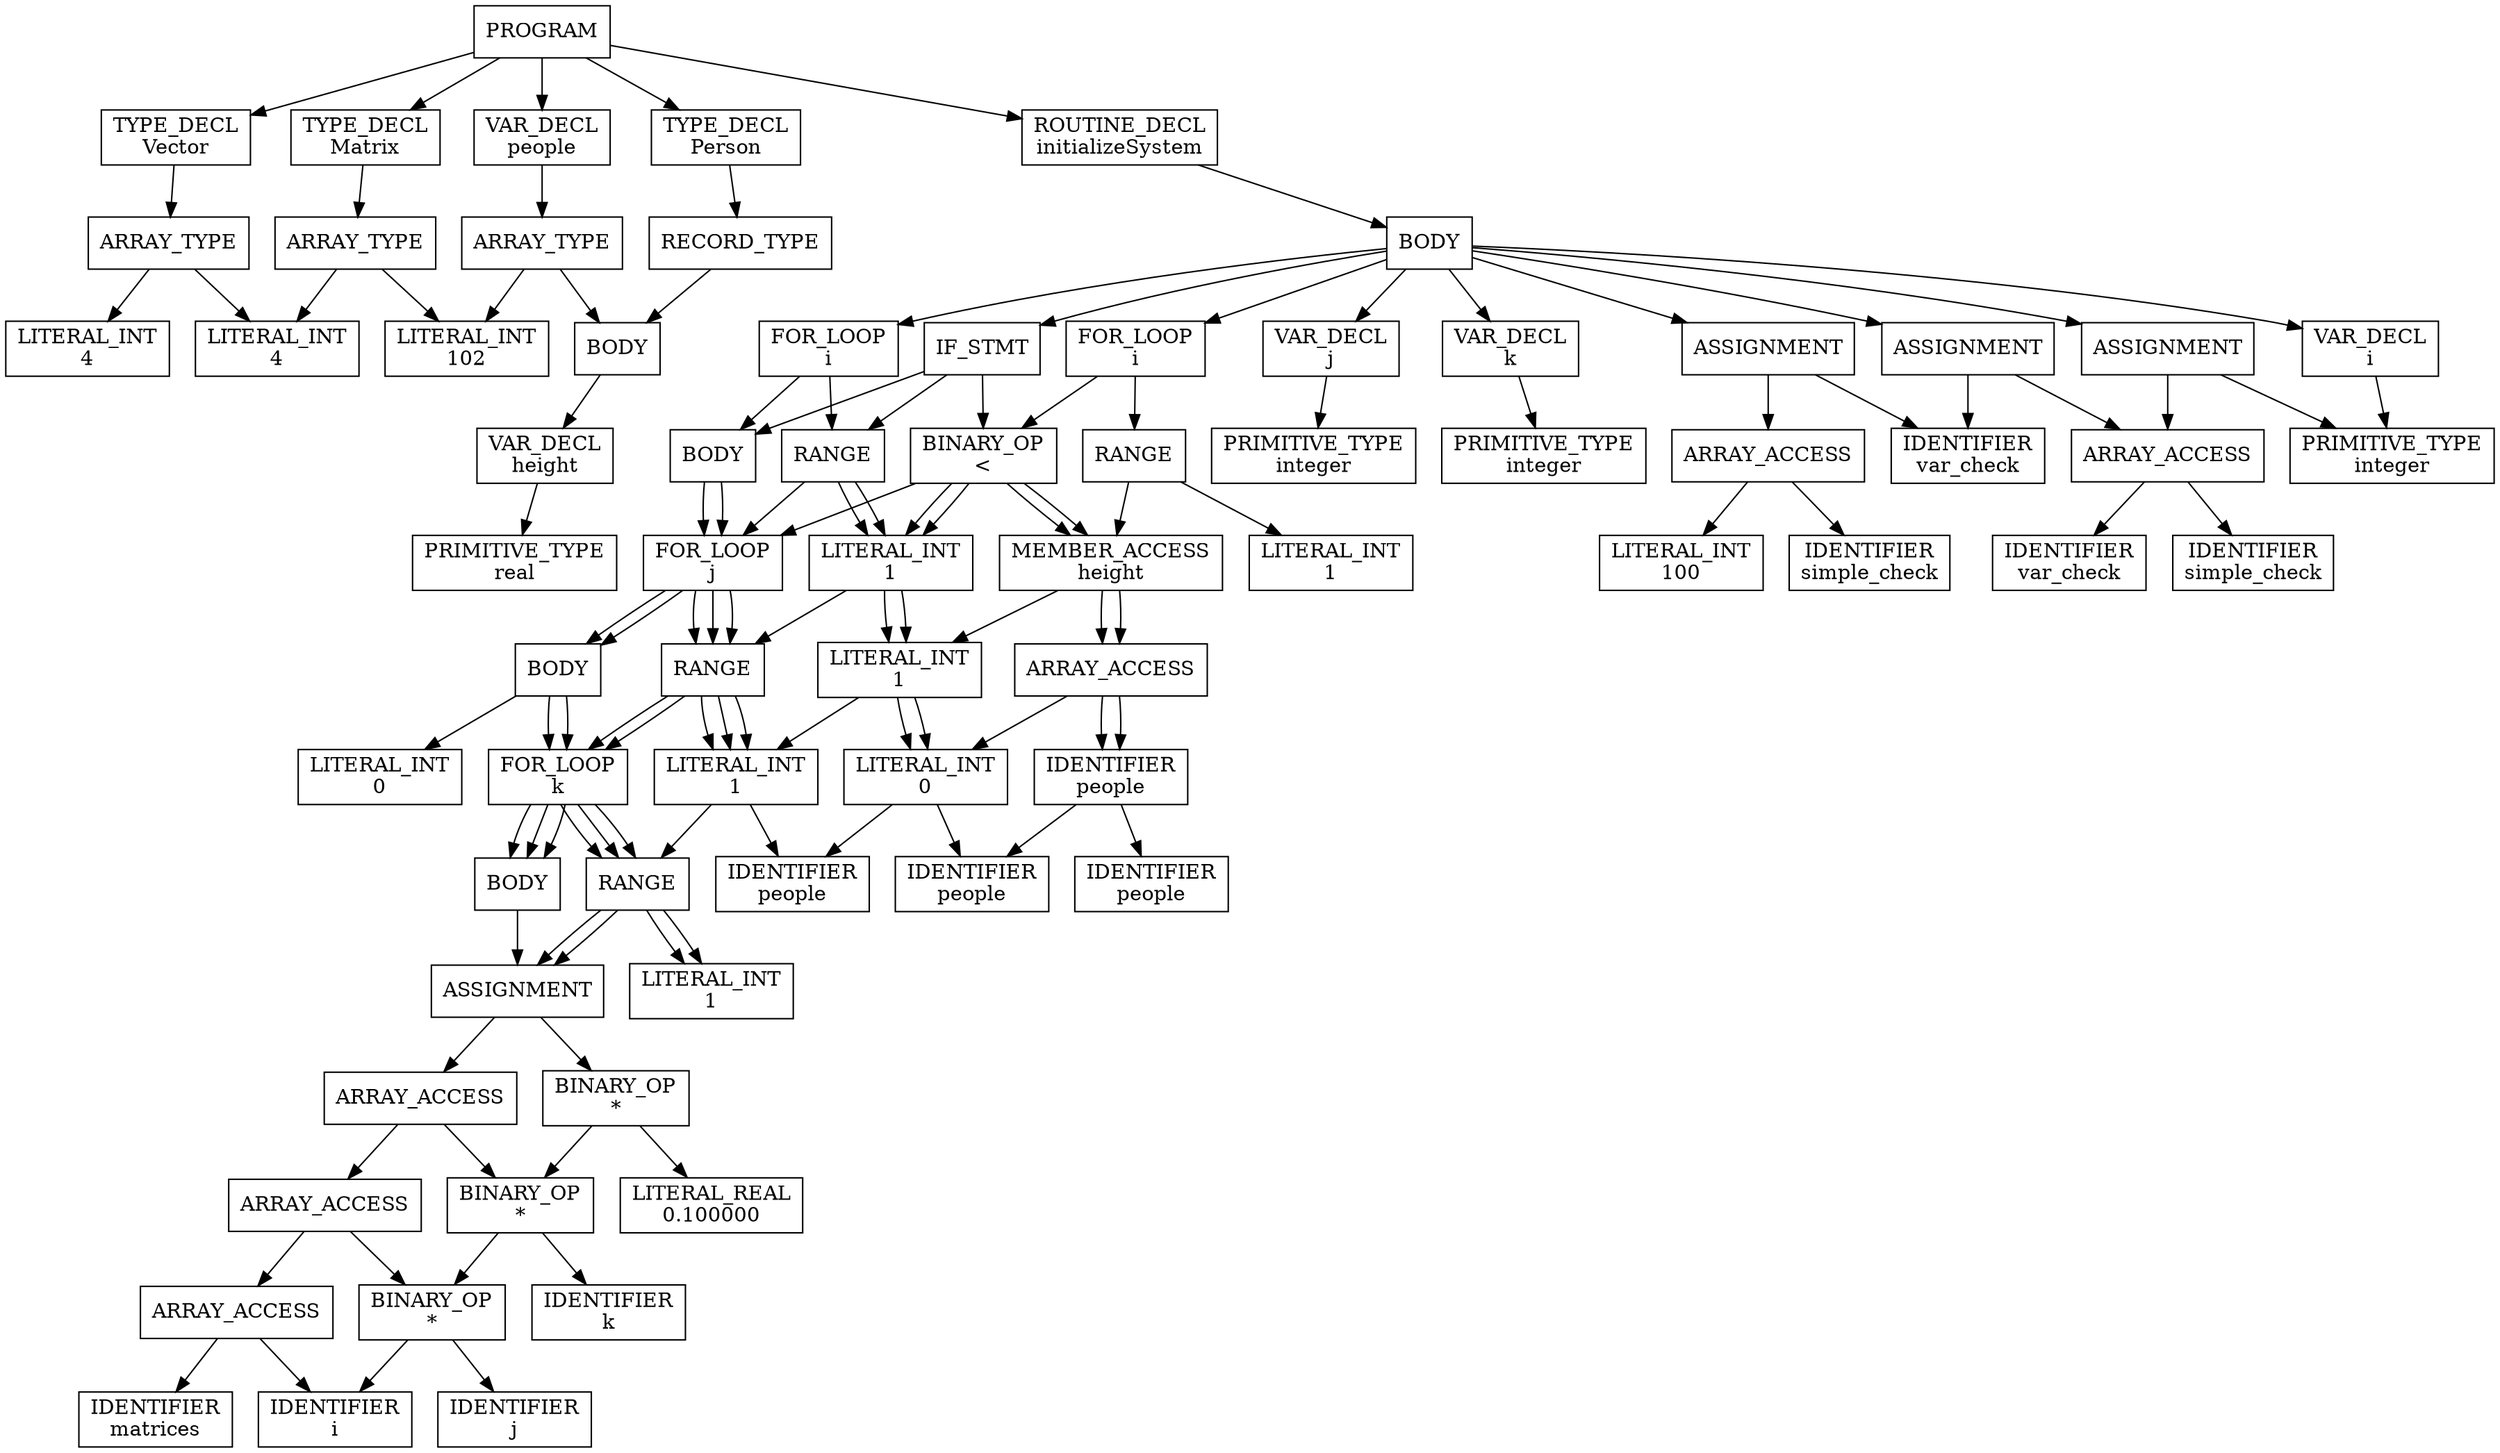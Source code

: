 digraph AST {
  node [shape=box];
  n0 [label="PROGRAM"];
  n0 -> n1;
  n1 [label="TYPE_DECL\nVector"];
  n1 -> n2;
  n2 [label="ARRAY_TYPE"];
  n2 -> n3;
  n3 [label="LITERAL_INT\n4"];
  n2 -> n1003;
  n1003 [label="PRIMITIVE_TYPE\nreal"];
  n0 -> n1001;
  n1001 [label="TYPE_DECL\nMatrix"];
  n1001 -> n1002;
  n1002 [label="ARRAY_TYPE"];
  n1002 -> n1003;
  n1003 [label="LITERAL_INT\n4"];
  n1002 -> n2003;
  n2003 [label="USER_TYPE\nVector"];
  n0 -> n2001;
  n2001 [label="VAR_DECL\npeople"];
  n2001 -> n2002;
  n2002 [label="ARRAY_TYPE"];
  n2002 -> n2003;
  n2003 [label="LITERAL_INT\n102"];
  n2002 -> n3003;
  n3003 [label="USER_TYPE\nPerson"];
  n0 -> n3001;
  n3001 [label="TYPE_DECL\nPerson"];
  n3001 -> n3002;
  n3002 [label="RECORD_TYPE"];
  n3002 -> n3003;
  n3003 [label="BODY"];
  n3003 -> n3004;
  n3004 [label="VAR_DECL\nheight"];
  n3004 -> n3005;
  n3005 [label="PRIMITIVE_TYPE\nreal"];
  n0 -> n4001;
  n4001 [label="ROUTINE_DECL\ninitializeSystem"];
  n4001 -> n4002;
  n4002 [label="BODY"];
  n4002 -> n4003;
  n4003 [label="ASSIGNMENT"];
  n4003 -> n4004;
  n4004 [label="ARRAY_ACCESS"];
  n4004 -> n4005;
  n4005 [label="IDENTIFIER\nsimple_check"];
  n4004 -> n5005;
  n5005 [label="LITERAL_INT\n100"];
  n4003 -> n5004;
  n5004 [label="LITERAL_INT\n23"];
  n4002 -> n5003;
  n5003 [label="ASSIGNMENT"];
  n5003 -> n5004;
  n5004 [label="IDENTIFIER\nvar_check"];
  n5003 -> n6004;
  n6004 [label="LITERAL_INT\n10"];
  n4002 -> n6003;
  n6003 [label="ASSIGNMENT"];
  n6003 -> n6004;
  n6004 [label="ARRAY_ACCESS"];
  n6004 -> n6005;
  n6005 [label="IDENTIFIER\nsimple_check"];
  n6004 -> n7005;
  n7005 [label="IDENTIFIER\nvar_check"];
  n6003 -> n7004;
  n7004 [label="LITERAL_INT\n234"];
  n4002 -> n7003;
  n7003 [label="VAR_DECL\ni"];
  n7003 -> n7004;
  n7004 [label="PRIMITIVE_TYPE\ninteger"];
  n4002 -> n8003;
  n8003 [label="VAR_DECL\nj"];
  n8003 -> n8004;
  n8004 [label="PRIMITIVE_TYPE\ninteger"];
  n4002 -> n9003;
  n9003 [label="VAR_DECL\nk"];
  n9003 -> n9004;
  n9004 [label="PRIMITIVE_TYPE\ninteger"];
  n4002 -> n10003;
  n10003 [label="FOR_LOOP\ni"];
  n10003 -> n10004;
  n10004 [label="RANGE"];
  n10004 -> n10005;
  n10005 [label="LITERAL_INT\n1"];
  n10004 -> n11005;
  n11005 [label="LITERAL_INT\n100"];
  n10003 -> n11004;
  n11004 [label="BODY"];
  n11004 -> n11005;
  n11005 [label="ASSIGNMENT"];
  n11005 -> n11006;
  n11006 [label="MEMBER_ACCESS\nid"];
  n11006 -> n11007;
  n11007 [label="ARRAY_ACCESS"];
  n11007 -> n11008;
  n11008 [label="IDENTIFIER\npeople"];
  n11007 -> n12008;
  n12008 [label="IDENTIFIER\ni"];
  n11005 -> n12006;
  n12006 [label="BINARY_OP\n+"];
  n12006 -> n12007;
  n12007 [label="LITERAL_INT\n1000"];
  n12006 -> n13007;
  n13007 [label="IDENTIFIER\ni"];
  n11004 -> n12005;
  n12005 [label="ASSIGNMENT"];
  n12005 -> n12006;
  n12006 [label="MEMBER_ACCESS\nheight"];
  n12006 -> n12007;
  n12007 [label="ARRAY_ACCESS"];
  n12007 -> n12008;
  n12008 [label="IDENTIFIER\npeople"];
  n12007 -> n13008;
  n13008 [label="IDENTIFIER\ni"];
  n12005 -> n13006;
  n13006 [label="BINARY_OP\n+"];
  n13006 -> n13007;
  n13007 [label="LITERAL_REAL\n1.500000"];
  n13006 -> n14007;
  n14007 [label="BINARY_OP\n*"];
  n14007 -> n14008;
  n14008 [label="BINARY_OP\n%"];
  n14008 -> n14009;
  n14009 [label="IDENTIFIER\ni"];
  n14008 -> n15009;
  n15009 [label="LITERAL_INT\n10"];
  n14007 -> n15008;
  n15008 [label="LITERAL_REAL\n0.100000"];
  n11004 -> n13005;
  n13005 [label="ASSIGNMENT"];
  n13005 -> n13006;
  n13006 [label="MEMBER_ACCESS\nisStudent"];
  n13006 -> n13007;
  n13007 [label="ARRAY_ACCESS"];
  n13007 -> n13008;
  n13008 [label="IDENTIFIER\npeople"];
  n13007 -> n14008;
  n14008 [label="IDENTIFIER\ni"];
  n13005 -> n14006;
  n14006 [label="BINARY_OP\n="];
  n14006 -> n14007;
  n14007 [label="BINARY_OP\n%"];
  n14007 -> n14008;
  n14008 [label="IDENTIFIER\ni"];
  n14007 -> n15008;
  n15008 [label="LITERAL_INT\n3"];
  n14006 -> n15007;
  n15007 [label="LITERAL_INT\n0"];
  n4002 -> n11003;
  n11003 [label="IF_STMT"];
  n11003 -> n11004;
  n11004 [label="BINARY_OP\n<"];
  n11004 -> n11005;
  n11005 [label="MEMBER_ACCESS\nheight"];
  n11005 -> n11006;
  n11006 [label="ARRAY_ACCESS"];
  n11006 -> n11007;
  n11007 [label="IDENTIFIER\npeople"];
  n11006 -> n12007;
  n12007 [label="LITERAL_INT\n0"];
  n11004 -> n12005;
  n12005 [label="LITERAL_INT\n32"];
  n11003 -> n12004;
  n12004 [label="BODY"];
  n12004 -> n12005;
  n12005 [label="RETURN_STMT"];
  n12005 -> n12006;
  n12006 [label="LITERAL_INT\n1"];
  n11003 -> n13004;
  n13004 [label="BODY"];
  n13004 -> n13005;
  n13005 [label="RETURN_STMT"];
  n13005 -> n13006;
  n13006 [label="LITERAL_INT\n0"];
  n4002 -> n12003;
  n12003 [label="FOR_LOOP\ni"];
  n12003 -> n12004;
  n12004 [label="RANGE"];
  n12004 -> n12005;
  n12005 [label="LITERAL_INT\n1"];
  n12004 -> n13005;
  n13005 [label="LITERAL_INT\n5"];
  n12003 -> n13004;
  n13004 [label="BODY"];
  n13004 -> n13005;
  n13005 [label="FOR_LOOP\nj"];
  n13005 -> n13006;
  n13006 [label="RANGE"];
  n13006 -> n13007;
  n13007 [label="LITERAL_INT\n1"];
  n13006 -> n14007;
  n14007 [label="LITERAL_INT\n3"];
  n13005 -> n14006;
  n14006 [label="BODY"];
  n14006 -> n14007;
  n14007 [label="FOR_LOOP\nk"];
  n14007 -> n14008;
  n14008 [label="RANGE"];
  n14008 -> n14009;
  n14009 [label="LITERAL_INT\n1"];
  n14008 -> n15009;
  n15009 [label="LITERAL_INT\n3"];
  n14007 -> n15008;
  n15008 [label="BODY"];
  n15008 -> n15009;
  n15009 [label="ASSIGNMENT"];
  n15009 -> n15010;
  n15010 [label="ARRAY_ACCESS"];
  n15010 -> n15011;
  n15011 [label="ARRAY_ACCESS"];
  n15011 -> n15012;
  n15012 [label="ARRAY_ACCESS"];
  n15012 -> n15013;
  n15013 [label="IDENTIFIER\nmatrices"];
  n15012 -> n16013;
  n16013 [label="IDENTIFIER\ni"];
  n15011 -> n16012;
  n16012 [label="IDENTIFIER\nj"];
  n15010 -> n16011;
  n16011 [label="IDENTIFIER\nk"];
  n15009 -> n16010;
  n16010 [label="BINARY_OP\n*"];
  n16010 -> n16011;
  n16011 [label="BINARY_OP\n*"];
  n16011 -> n16012;
  n16012 [label="BINARY_OP\n*"];
  n16012 -> n16013;
  n16013 [label="IDENTIFIER\ni"];
  n16012 -> n17013;
  n17013 [label="IDENTIFIER\nj"];
  n16011 -> n17012;
  n17012 [label="IDENTIFIER\nk"];
  n16010 -> n17011;
  n17011 [label="LITERAL_REAL\n0.100000"];
}

